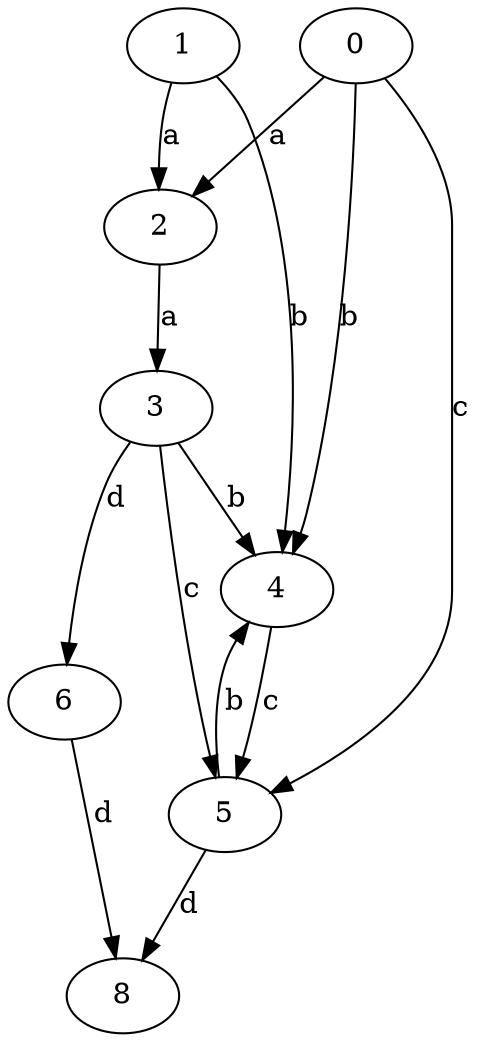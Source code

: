 strict digraph  {
1;
2;
3;
4;
5;
6;
0;
8;
1 -> 2  [label=a];
1 -> 4  [label=b];
2 -> 3  [label=a];
3 -> 4  [label=b];
3 -> 5  [label=c];
3 -> 6  [label=d];
4 -> 5  [label=c];
5 -> 4  [label=b];
5 -> 8  [label=d];
6 -> 8  [label=d];
0 -> 2  [label=a];
0 -> 4  [label=b];
0 -> 5  [label=c];
}
